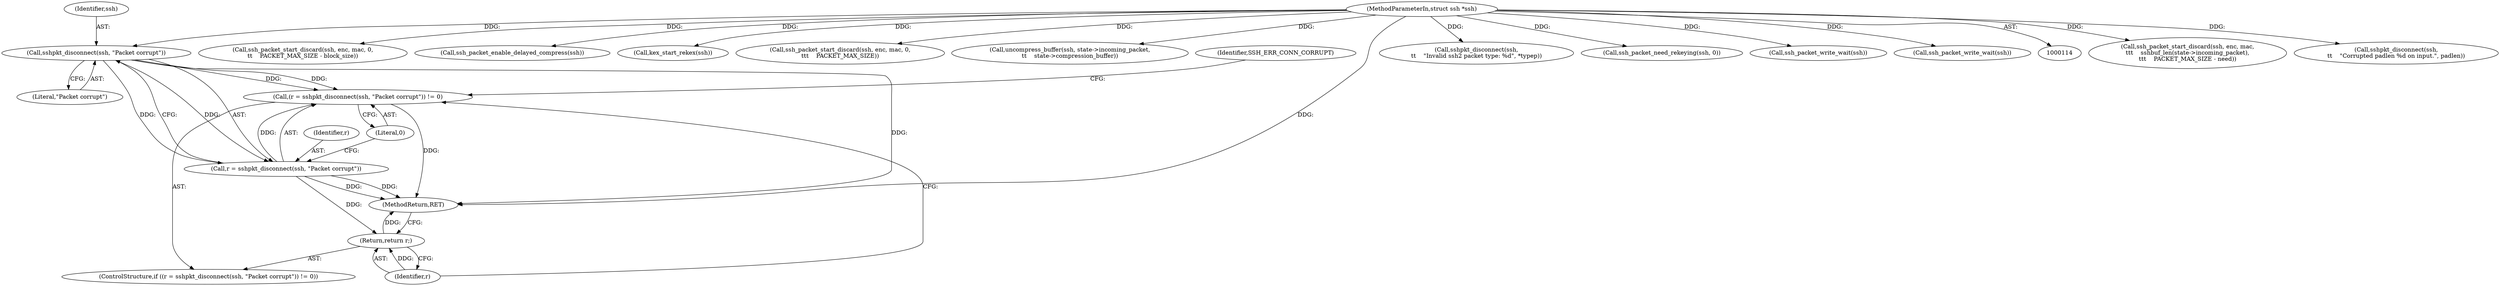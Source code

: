 digraph "0_mindrot_28652bca29046f62c7045e933e6b931de1d16737_0@API" {
"1000312" [label="(Call,sshpkt_disconnect(ssh, \"Packet corrupt\"))"];
"1000115" [label="(MethodParameterIn,struct ssh *ssh)"];
"1000309" [label="(Call,(r = sshpkt_disconnect(ssh, \"Packet corrupt\")) != 0)"];
"1000310" [label="(Call,r = sshpkt_disconnect(ssh, \"Packet corrupt\"))"];
"1000316" [label="(Return,return r;)"];
"1000316" [label="(Return,return r;)"];
"1000311" [label="(Identifier,r)"];
"1000679" [label="(Call,ssh_packet_start_discard(ssh, enc, mac,\n\t\t\t    sshbuf_len(state->incoming_packet),\n\t\t\t    PACKET_MAX_SIZE - need))"];
"1000310" [label="(Call,r = sshpkt_disconnect(ssh, \"Packet corrupt\"))"];
"1000798" [label="(Call,sshpkt_disconnect(ssh,\n\t\t    \"Corrupted padlen %d on input.\", padlen))"];
"1000494" [label="(Call,ssh_packet_start_discard(ssh, enc, mac, 0,\n\t\t    PACKET_MAX_SIZE - block_size))"];
"1000314" [label="(Literal,\"Packet corrupt\")"];
"1000959" [label="(Call,ssh_packet_enable_delayed_compress(ssh))"];
"1000992" [label="(Call,kex_start_rekex(ssh))"];
"1000313" [label="(Identifier,ssh)"];
"1000427" [label="(Call,ssh_packet_start_discard(ssh, enc, mac, 0,\n\t\t\t    PACKET_MAX_SIZE))"];
"1000315" [label="(Literal,0)"];
"1000858" [label="(Call,uncompress_buffer(ssh, state->incoming_packet,\n\t\t    state->compression_buffer))"];
"1000927" [label="(Call,sshpkt_disconnect(ssh,\n\t\t    \"Invalid ssh2 packet type: %d\", *typep))"];
"1000115" [label="(MethodParameterIn,struct ssh *ssh)"];
"1000981" [label="(Call,ssh_packet_need_rekeying(ssh, 0))"];
"1001000" [label="(MethodReturn,RET)"];
"1000312" [label="(Call,sshpkt_disconnect(ssh, \"Packet corrupt\"))"];
"1000308" [label="(ControlStructure,if ((r = sshpkt_disconnect(ssh, \"Packet corrupt\")) != 0))"];
"1000309" [label="(Call,(r = sshpkt_disconnect(ssh, \"Packet corrupt\")) != 0)"];
"1000806" [label="(Call,ssh_packet_write_wait(ssh))"];
"1000317" [label="(Identifier,r)"];
"1000319" [label="(Identifier,SSH_ERR_CONN_CORRUPT)"];
"1000936" [label="(Call,ssh_packet_write_wait(ssh))"];
"1000312" -> "1000310"  [label="AST: "];
"1000312" -> "1000314"  [label="CFG: "];
"1000313" -> "1000312"  [label="AST: "];
"1000314" -> "1000312"  [label="AST: "];
"1000310" -> "1000312"  [label="CFG: "];
"1000312" -> "1001000"  [label="DDG: "];
"1000312" -> "1000309"  [label="DDG: "];
"1000312" -> "1000309"  [label="DDG: "];
"1000312" -> "1000310"  [label="DDG: "];
"1000312" -> "1000310"  [label="DDG: "];
"1000115" -> "1000312"  [label="DDG: "];
"1000115" -> "1000114"  [label="AST: "];
"1000115" -> "1001000"  [label="DDG: "];
"1000115" -> "1000427"  [label="DDG: "];
"1000115" -> "1000494"  [label="DDG: "];
"1000115" -> "1000679"  [label="DDG: "];
"1000115" -> "1000798"  [label="DDG: "];
"1000115" -> "1000806"  [label="DDG: "];
"1000115" -> "1000858"  [label="DDG: "];
"1000115" -> "1000927"  [label="DDG: "];
"1000115" -> "1000936"  [label="DDG: "];
"1000115" -> "1000959"  [label="DDG: "];
"1000115" -> "1000981"  [label="DDG: "];
"1000115" -> "1000992"  [label="DDG: "];
"1000309" -> "1000308"  [label="AST: "];
"1000309" -> "1000315"  [label="CFG: "];
"1000310" -> "1000309"  [label="AST: "];
"1000315" -> "1000309"  [label="AST: "];
"1000317" -> "1000309"  [label="CFG: "];
"1000319" -> "1000309"  [label="CFG: "];
"1000309" -> "1001000"  [label="DDG: "];
"1000310" -> "1000309"  [label="DDG: "];
"1000311" -> "1000310"  [label="AST: "];
"1000315" -> "1000310"  [label="CFG: "];
"1000310" -> "1001000"  [label="DDG: "];
"1000310" -> "1001000"  [label="DDG: "];
"1000310" -> "1000316"  [label="DDG: "];
"1000316" -> "1000308"  [label="AST: "];
"1000316" -> "1000317"  [label="CFG: "];
"1000317" -> "1000316"  [label="AST: "];
"1001000" -> "1000316"  [label="CFG: "];
"1000316" -> "1001000"  [label="DDG: "];
"1000317" -> "1000316"  [label="DDG: "];
}
